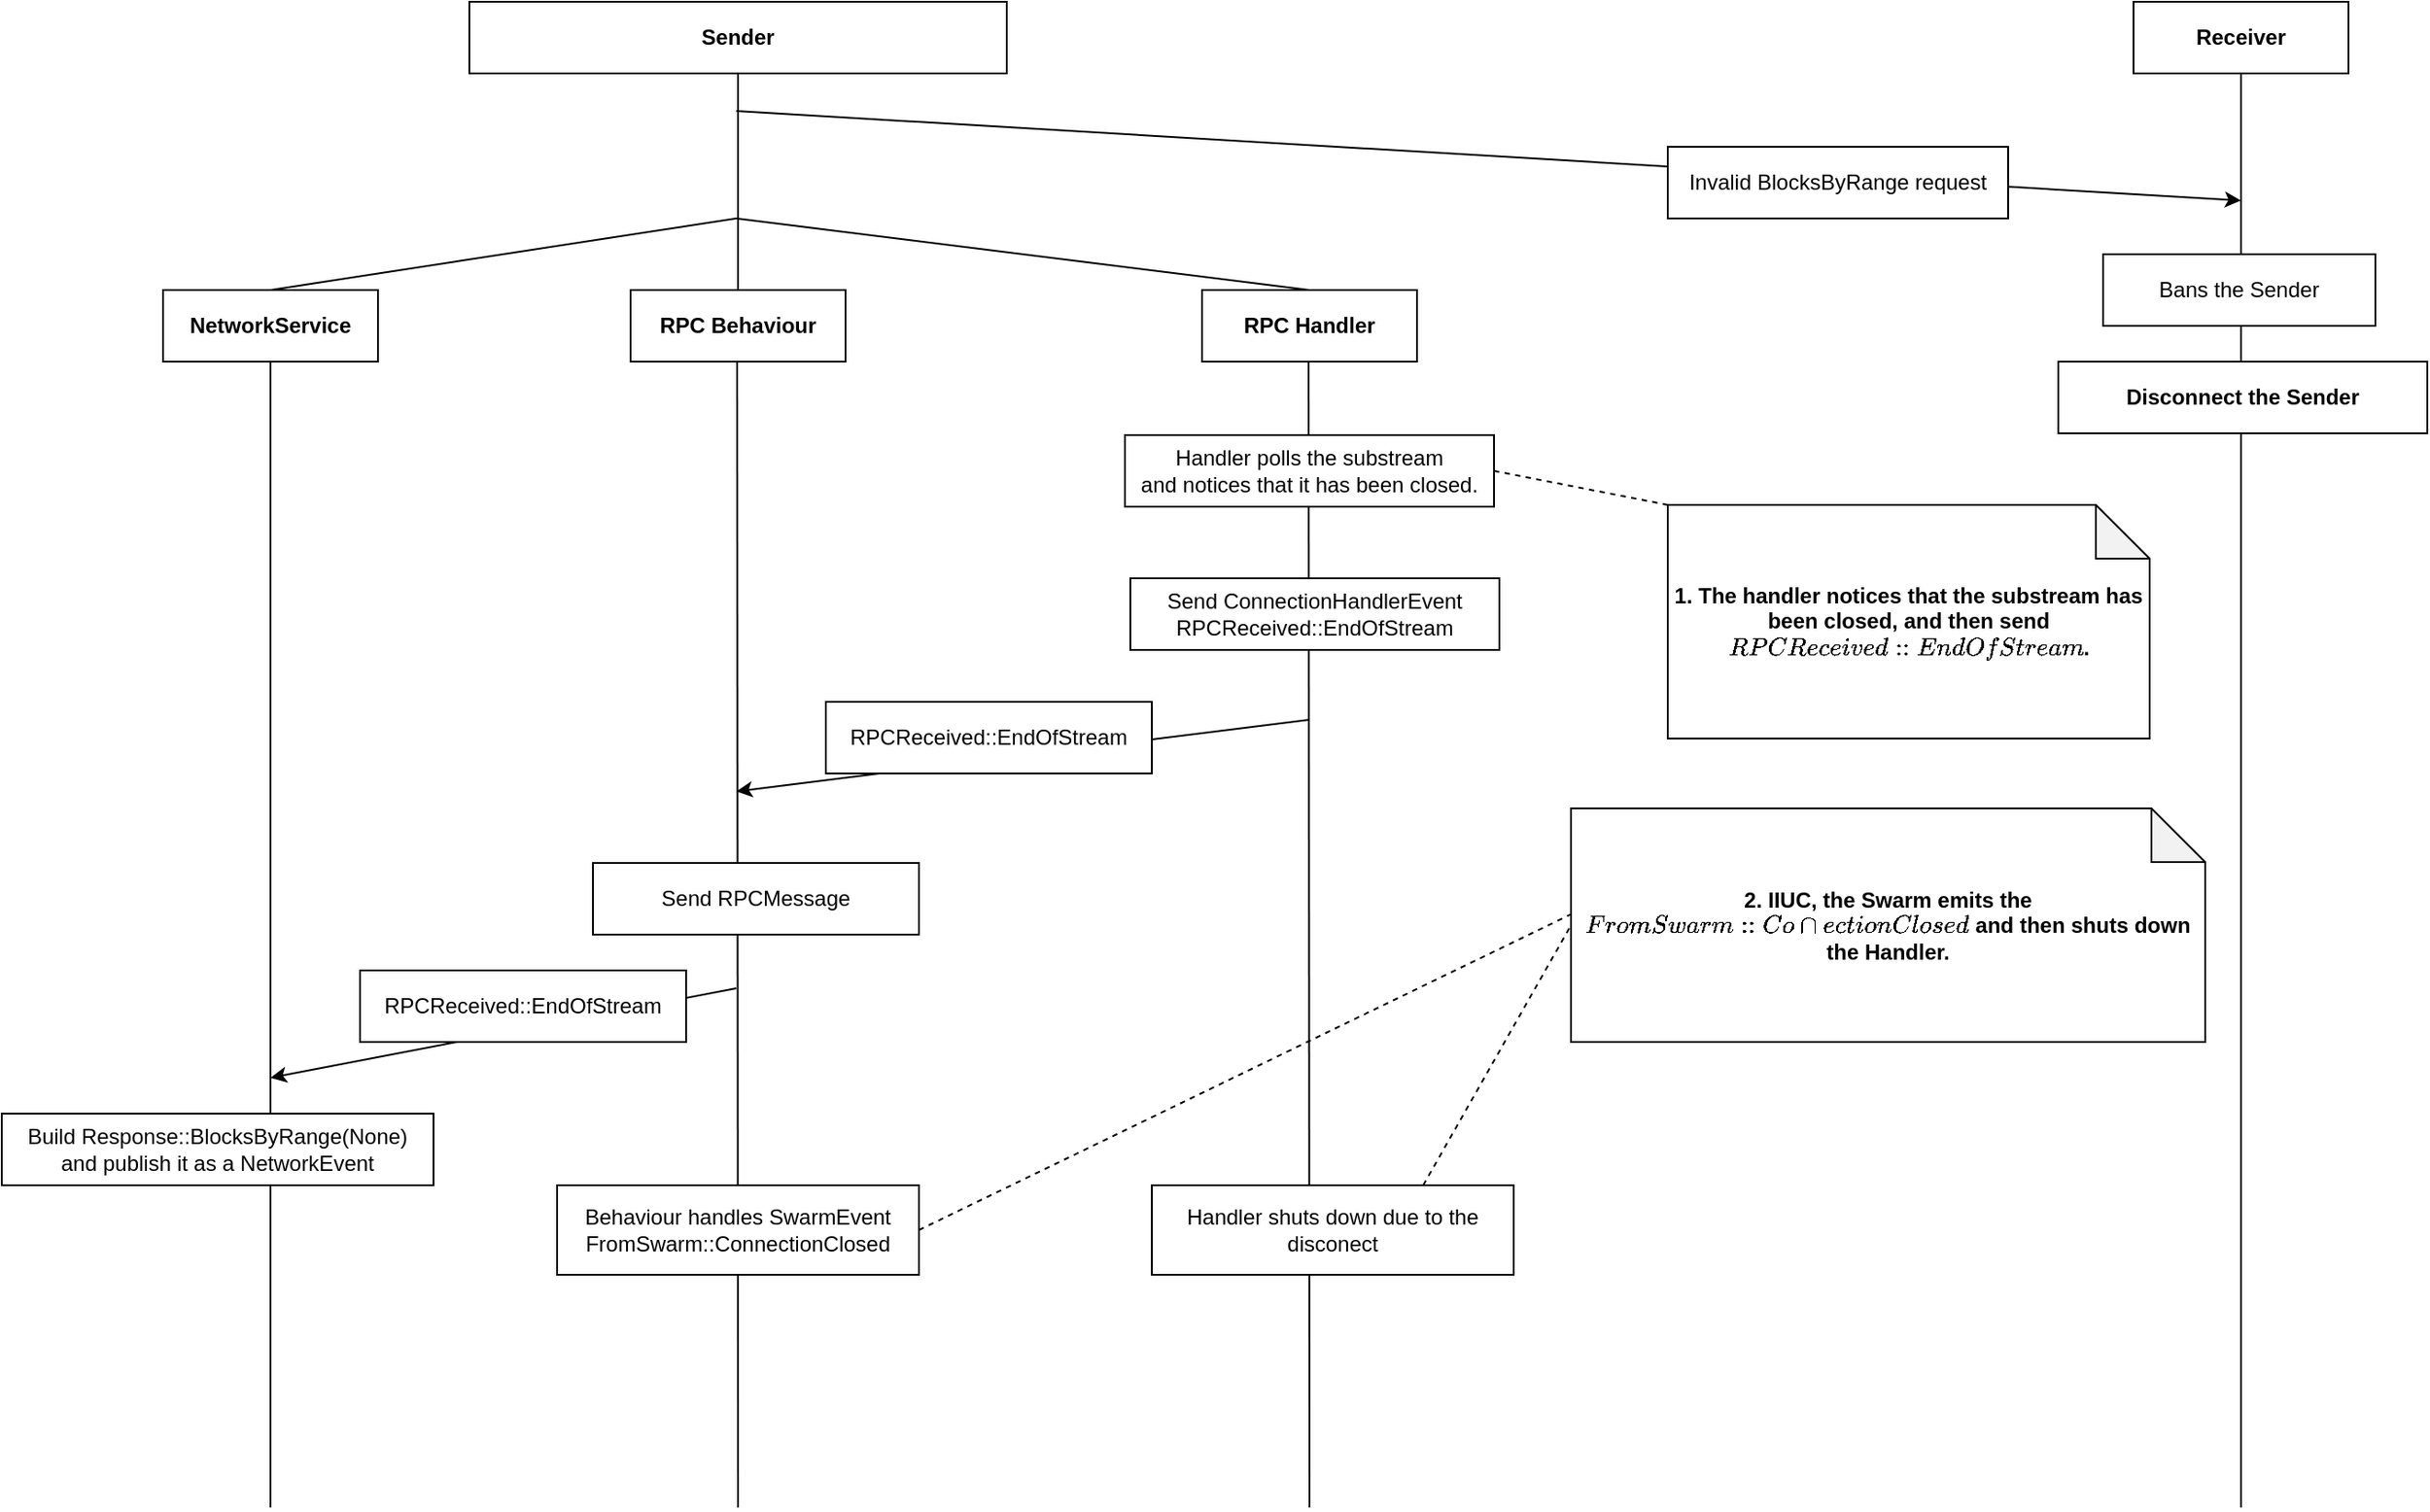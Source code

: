 <mxfile>
    <diagram id="T8pmpTCMuDaPm9wjzUCa" name="Page-1">
        <mxGraphModel dx="2559" dy="1213" grid="1" gridSize="10" guides="1" tooltips="1" connect="1" arrows="1" fold="1" page="0" pageScale="1" pageWidth="827" pageHeight="1169" background="none" math="0" shadow="0">
            <root>
                <mxCell id="0"/>
                <mxCell id="1" parent="0"/>
                <mxCell id="147" value="Sender" style="rounded=0;whiteSpace=wrap;html=1;fontStyle=1" parent="1" vertex="1">
                    <mxGeometry x="-129" y="159" width="300" height="40" as="geometry"/>
                </mxCell>
                <mxCell id="148" value="Receiver" style="rounded=0;whiteSpace=wrap;html=1;fontStyle=1" parent="1" vertex="1">
                    <mxGeometry x="800" y="159" width="120" height="40" as="geometry"/>
                </mxCell>
                <mxCell id="150" value="" style="endArrow=none;html=1;entryX=0.5;entryY=1;entryDx=0;entryDy=0;" parent="1" target="148" edge="1">
                    <mxGeometry width="50" height="50" relative="1" as="geometry">
                        <mxPoint x="860" y="1000" as="sourcePoint"/>
                        <mxPoint x="858.5" y="359" as="targetPoint"/>
                    </mxGeometry>
                </mxCell>
                <mxCell id="210" value="" style="endArrow=classic;html=1;" parent="1" edge="1">
                    <mxGeometry width="50" height="50" relative="1" as="geometry">
                        <mxPoint x="20" y="220" as="sourcePoint"/>
                        <mxPoint x="860" y="270" as="targetPoint"/>
                    </mxGeometry>
                </mxCell>
                <mxCell id="254" value="Invalid BlocksByRange request" style="rounded=0;whiteSpace=wrap;html=1;" parent="1" vertex="1">
                    <mxGeometry x="540" y="240" width="190" height="40" as="geometry"/>
                </mxCell>
                <mxCell id="259" value="" style="endArrow=classic;html=1;" parent="1" edge="1">
                    <mxGeometry width="50" height="50" relative="1" as="geometry">
                        <mxPoint x="340" y="560" as="sourcePoint"/>
                        <mxPoint x="20" y="600" as="targetPoint"/>
                    </mxGeometry>
                </mxCell>
                <mxCell id="268" value="&lt;b&gt;&lt;font style=&quot;color: light-dark(rgb(0, 0, 0), rgb(255, 255, 255));&quot;&gt;1. The handler notices that the substream has been closed, and then send `RPCReceived::EndOfStream`.&lt;/font&gt;&lt;/b&gt;" style="shape=note;whiteSpace=wrap;html=1;backgroundOutline=1;darkOpacity=0.05;" parent="1" vertex="1">
                    <mxGeometry x="540" y="440" width="269" height="130.5" as="geometry"/>
                </mxCell>
                <mxCell id="270" value="" style="endArrow=none;html=1;entryX=0.5;entryY=1;entryDx=0;entryDy=0;" parent="1" target="147" edge="1">
                    <mxGeometry width="50" height="50" relative="1" as="geometry">
                        <mxPoint x="21" y="280" as="sourcePoint"/>
                        <mxPoint x="340" y="196.5" as="targetPoint"/>
                    </mxGeometry>
                </mxCell>
                <mxCell id="271" value="Bans the Sender" style="rounded=0;whiteSpace=wrap;html=1;" parent="1" vertex="1">
                    <mxGeometry x="783" y="300" width="152" height="40" as="geometry"/>
                </mxCell>
                <mxCell id="272" value="&lt;b&gt;&lt;font style=&quot;color: light-dark(rgb(0, 0, 0), rgb(255, 255, 255));&quot;&gt;Disconnect the Sender&lt;/font&gt;&lt;/b&gt;" style="rounded=0;whiteSpace=wrap;html=1;" parent="1" vertex="1">
                    <mxGeometry x="758" y="360" width="206" height="40" as="geometry"/>
                </mxCell>
                <mxCell id="273" value="RPC Behaviour" style="rounded=0;whiteSpace=wrap;html=1;fontStyle=1" parent="1" vertex="1">
                    <mxGeometry x="-39" y="320" width="120" height="40" as="geometry"/>
                </mxCell>
                <mxCell id="274" value="RPC Handler" style="rounded=0;whiteSpace=wrap;html=1;fontStyle=1" parent="1" vertex="1">
                    <mxGeometry x="280" y="320" width="120" height="40" as="geometry"/>
                </mxCell>
                <mxCell id="275" value="" style="endArrow=none;dashed=1;html=1;exitX=1;exitY=0.5;exitDx=0;exitDy=0;entryX=0;entryY=0;entryDx=0;entryDy=0;entryPerimeter=0;" parent="1" source="260" target="268" edge="1">
                    <mxGeometry width="50" height="50" relative="1" as="geometry">
                        <mxPoint x="510" y="420" as="sourcePoint"/>
                        <mxPoint x="530" y="390" as="targetPoint"/>
                    </mxGeometry>
                </mxCell>
                <mxCell id="276" value="" style="endArrow=none;dashed=1;html=1;exitX=1;exitY=0.5;exitDx=0;exitDy=0;entryX=0.004;entryY=0.448;entryDx=0;entryDy=0;entryPerimeter=0;" parent="1" source="287" target="296" edge="1">
                    <mxGeometry width="50" height="50" relative="1" as="geometry">
                        <mxPoint x="160" y="800" as="sourcePoint"/>
                        <mxPoint x="420" y="670" as="targetPoint"/>
                    </mxGeometry>
                </mxCell>
                <mxCell id="279" value="" style="endArrow=none;html=1;entryX=0.5;entryY=1;entryDx=0;entryDy=0;" parent="1" edge="1">
                    <mxGeometry width="50" height="50" relative="1" as="geometry">
                        <mxPoint x="21" y="1000" as="sourcePoint"/>
                        <mxPoint x="20.5" y="360" as="targetPoint"/>
                    </mxGeometry>
                </mxCell>
                <mxCell id="280" value="RPCReceived::EndOfStream" style="rounded=0;whiteSpace=wrap;html=1;" parent="1" vertex="1">
                    <mxGeometry x="70" y="550" width="182" height="40" as="geometry"/>
                </mxCell>
                <mxCell id="282" value="NetworkService" style="rounded=0;whiteSpace=wrap;html=1;fontStyle=1" parent="1" vertex="1">
                    <mxGeometry x="-300" y="320" width="120" height="40" as="geometry"/>
                </mxCell>
                <mxCell id="284" value="Send RPCMessage" style="rounded=0;whiteSpace=wrap;html=1;" parent="1" vertex="1">
                    <mxGeometry x="-60" y="640" width="182" height="40" as="geometry"/>
                </mxCell>
                <mxCell id="286" value="" style="endArrow=none;html=1;entryX=0.5;entryY=1;entryDx=0;entryDy=0;" parent="1" edge="1">
                    <mxGeometry width="50" height="50" relative="1" as="geometry">
                        <mxPoint x="340" y="1000" as="sourcePoint"/>
                        <mxPoint x="339.5" y="360" as="targetPoint"/>
                    </mxGeometry>
                </mxCell>
                <mxCell id="285" value="" style="endArrow=classic;html=1;" parent="1" edge="1">
                    <mxGeometry width="50" height="50" relative="1" as="geometry">
                        <mxPoint x="20" y="710" as="sourcePoint"/>
                        <mxPoint x="-240" y="760" as="targetPoint"/>
                    </mxGeometry>
                </mxCell>
                <mxCell id="260" value="Handler polls the substream&lt;div&gt;and notices that it has been closed.&lt;/div&gt;" style="rounded=0;whiteSpace=wrap;html=1;" parent="1" vertex="1">
                    <mxGeometry x="237" y="401" width="206" height="40" as="geometry"/>
                </mxCell>
                <mxCell id="278" value="Send ConnectionHandlerEvent&lt;div&gt;RPCReceived::EndOfStream&lt;/div&gt;" style="rounded=0;whiteSpace=wrap;html=1;" parent="1" vertex="1">
                    <mxGeometry x="240" y="481" width="206" height="40" as="geometry"/>
                </mxCell>
                <mxCell id="287" value="Behaviour handles SwarmEvent&lt;div&gt;FromSwarm::ConnectionClosed&lt;/div&gt;" style="rounded=0;whiteSpace=wrap;html=1;" parent="1" vertex="1">
                    <mxGeometry x="-80" y="820" width="202" height="50" as="geometry"/>
                </mxCell>
                <mxCell id="288" value="" style="endArrow=none;html=1;entryX=0.5;entryY=1;entryDx=0;entryDy=0;" parent="1" target="282" edge="1">
                    <mxGeometry width="50" height="50" relative="1" as="geometry">
                        <mxPoint x="-240" y="1000" as="sourcePoint"/>
                        <mxPoint x="30.5" y="370" as="targetPoint"/>
                    </mxGeometry>
                </mxCell>
                <mxCell id="289" value="RPCReceived::EndOfStream" style="rounded=0;whiteSpace=wrap;html=1;" parent="1" vertex="1">
                    <mxGeometry x="-190" y="700" width="182" height="40" as="geometry"/>
                </mxCell>
                <mxCell id="290" value="Build Response::BlocksByRange(None)&lt;div&gt;and publish it as a NetworkEvent&lt;/div&gt;" style="rounded=0;whiteSpace=wrap;html=1;" parent="1" vertex="1">
                    <mxGeometry x="-390" y="780" width="241" height="40" as="geometry"/>
                </mxCell>
                <mxCell id="291" value="" style="endArrow=none;html=1;exitX=0.5;exitY=0;exitDx=0;exitDy=0;" parent="1" source="282" edge="1">
                    <mxGeometry width="50" height="50" relative="1" as="geometry">
                        <mxPoint x="31" y="290" as="sourcePoint"/>
                        <mxPoint x="20" y="280" as="targetPoint"/>
                    </mxGeometry>
                </mxCell>
                <mxCell id="292" value="" style="endArrow=none;html=1;entryX=0.5;entryY=0;entryDx=0;entryDy=0;" parent="1" target="273" edge="1">
                    <mxGeometry width="50" height="50" relative="1" as="geometry">
                        <mxPoint x="21" y="280" as="sourcePoint"/>
                        <mxPoint x="30" y="290" as="targetPoint"/>
                    </mxGeometry>
                </mxCell>
                <mxCell id="293" value="" style="endArrow=none;html=1;entryX=0.5;entryY=0;entryDx=0;entryDy=0;" parent="1" target="274" edge="1">
                    <mxGeometry width="50" height="50" relative="1" as="geometry">
                        <mxPoint x="20" y="280" as="sourcePoint"/>
                        <mxPoint x="31" y="330" as="targetPoint"/>
                    </mxGeometry>
                </mxCell>
                <mxCell id="294" value="Handler shuts down due to the disconect" style="rounded=0;whiteSpace=wrap;html=1;" parent="1" vertex="1">
                    <mxGeometry x="252" y="820" width="202" height="50" as="geometry"/>
                </mxCell>
                <mxCell id="295" value="" style="endArrow=none;dashed=1;html=1;exitX=0.75;exitY=0;exitDx=0;exitDy=0;entryX=0;entryY=0.5;entryDx=0;entryDy=0;entryPerimeter=0;" parent="1" source="294" target="296" edge="1">
                    <mxGeometry width="50" height="50" relative="1" as="geometry">
                        <mxPoint x="132" y="855" as="sourcePoint"/>
                        <mxPoint x="530" y="720" as="targetPoint"/>
                    </mxGeometry>
                </mxCell>
                <mxCell id="296" value="&lt;b&gt;&lt;font style=&quot;color: light-dark(rgb(0, 0, 0), rgb(255, 255, 255));&quot;&gt;2. IIUC, the Swarm emits the `FromSwarm::ConnectionClosed` and then shuts down the Handler.&lt;/font&gt;&lt;/b&gt;" style="shape=note;whiteSpace=wrap;html=1;backgroundOutline=1;darkOpacity=0.05;" parent="1" vertex="1">
                    <mxGeometry x="486" y="609.5" width="354" height="130.5" as="geometry"/>
                </mxCell>
            </root>
        </mxGraphModel>
    </diagram>
</mxfile>